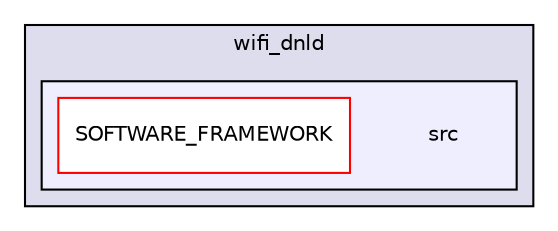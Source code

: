 digraph "C:/Program Files (x86)/Arduino/libraries/WiFi/extras/wifi_dnld/src" {
  compound=true
  node [ fontsize="10", fontname="Helvetica"];
  edge [ labelfontsize="10", labelfontname="Helvetica"];
  subgraph clusterdir_3688e30cf3e2a3a8f078979a90ace8fb {
    graph [ bgcolor="#ddddee", pencolor="black", label="wifi_dnld" fontname="Helvetica", fontsize="10", URL="dir_3688e30cf3e2a3a8f078979a90ace8fb.html"]
  subgraph clusterdir_ff67275049e6bfdda77da2db0abc2893 {
    graph [ bgcolor="#eeeeff", pencolor="black", label="" URL="dir_ff67275049e6bfdda77da2db0abc2893.html"];
    dir_ff67275049e6bfdda77da2db0abc2893 [shape=plaintext label="src"];
    dir_b60c1e8d3ac795886940e5b8f45f12d3 [shape=box label="SOFTWARE_FRAMEWORK" color="red" fillcolor="white" style="filled" URL="dir_b60c1e8d3ac795886940e5b8f45f12d3.html"];
  }
  }
}
